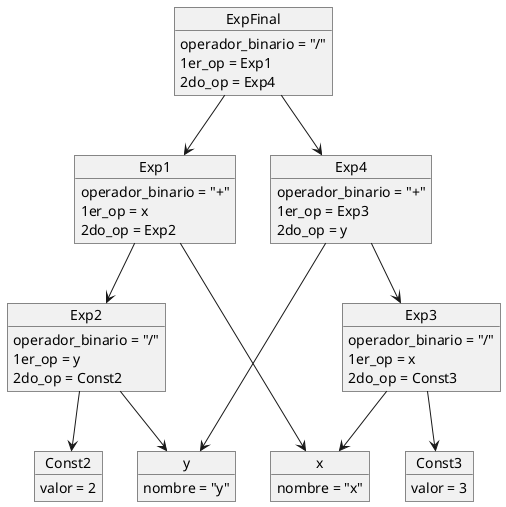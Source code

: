 @startuml

object x {
    nombre = "x"
}

object y {
    nombre = "y"
}

object Const2 {
    valor = 2
}

object Const3 {
    valor = 3
}

object Exp1 {
    operador_binario = "+"
    1er_op = x
    2do_op = Exp2
}

object Exp2 {
    operador_binario = "/"
    1er_op = y
    2do_op = Const2
}

object Exp3 {
    operador_binario = "/"
    1er_op = x
    2do_op = Const3
}

object Exp4 {
    operador_binario = "+"
    1er_op = Exp3
    2do_op = y
}

object ExpFinal {
    operador_binario = "/"
    1er_op = Exp1
    2do_op = Exp4
}

ExpFinal --> Exp1
ExpFinal --> Exp4

Exp1 --> x
Exp1 --> Exp2

Exp2 --> y
Exp2 --> Const2

Exp4 --> Exp3
Exp4 --> y

Exp3 --> x
Exp3 --> Const3

@enduml
